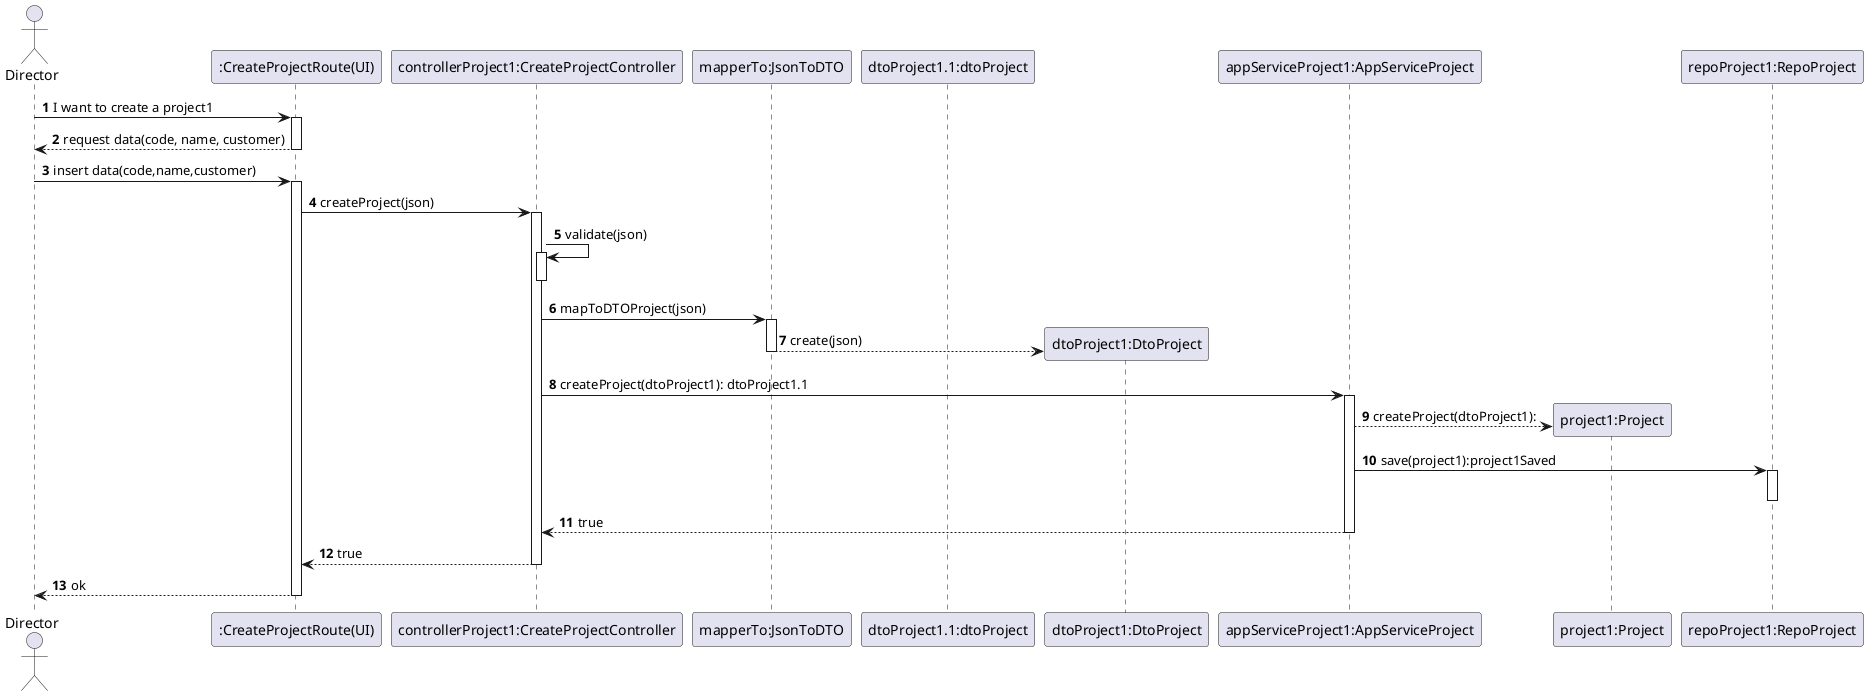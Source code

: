 @startuml
'https://plantuml.com/class-diagram


autonumber
actor "Director" as director
participant ":CreateProjectRoute(UI)" as route
participant "controllerProject1:CreateProjectController" as controller
participant "mapperTo:JsonToDTO" as mapperJson
participant "dtoProject1.1:dtoProject" as dtoProject1.1
participant "dtoProject1:DtoProject" as dtoProject1
participant "appServiceProject1:AppServiceProject" as service
participant "project1:Project" as project1
participant "repoProject1:RepoProject" as repo





 director -> route :I want to create a project1
 activate route
director <-- route: request data(code, name, customer)
deactivate route
director -> route: insert data(code,name,customer)
activate route
route -> controller: createProject(json)
activate controller
controller -> controller:validate(json)
activate controller
deactivate controller
controller -> mapperJson: mapToDTOProject(json)
activate mapperJson
mapperJson --> dtoProject1**: create(json)
deactivate mapperJson
controller -> service : createProject(dtoProject1): dtoProject1.1
activate service
service --> project1**: createProject(dtoProject1):
service -> repo : save(project1):project1Saved
activate repo
deactivate repo
controller <-- service: true
deactivate service
route <-- controller : true
deactivate controller
director <-- route: ok
deactivate route


@enduml
